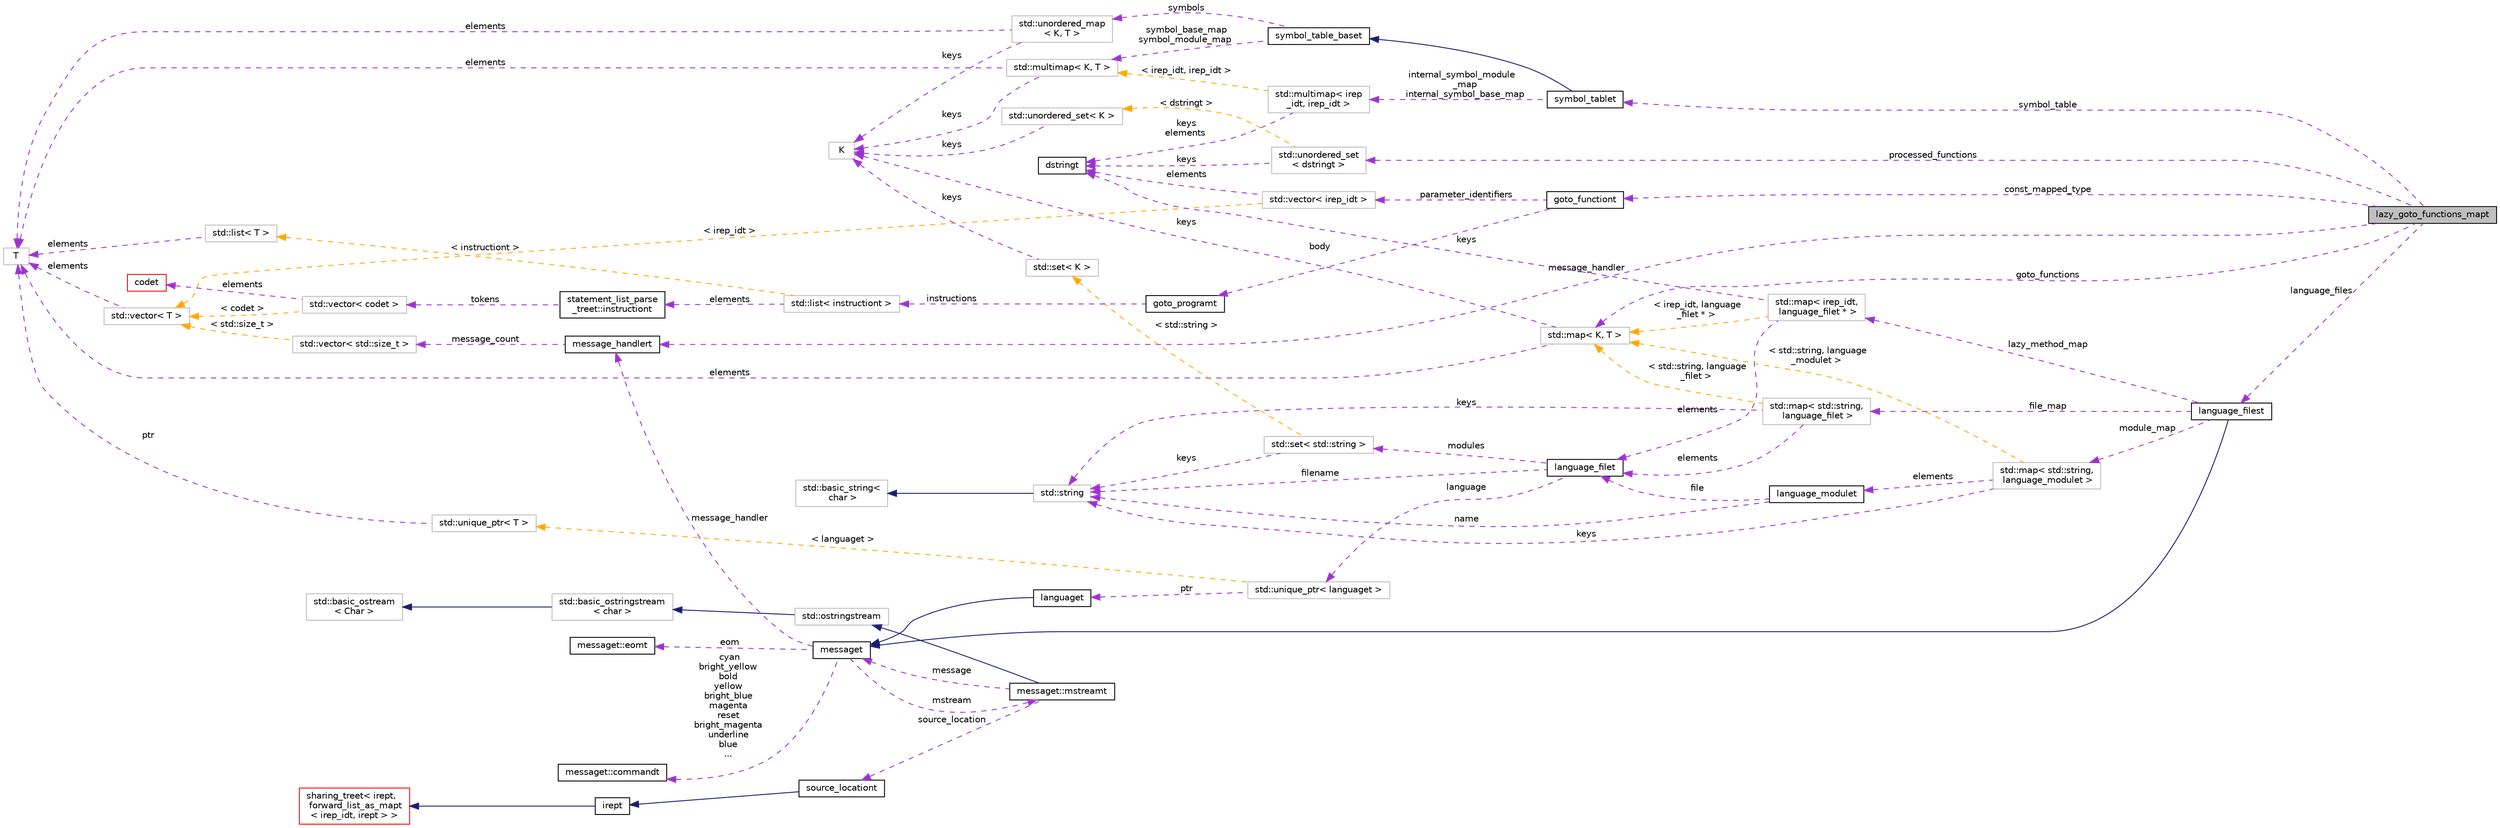 digraph "lazy_goto_functions_mapt"
{
 // LATEX_PDF_SIZE
  bgcolor="transparent";
  edge [fontname="Helvetica",fontsize="10",labelfontname="Helvetica",labelfontsize="10"];
  node [fontname="Helvetica",fontsize="10",shape=record];
  rankdir="LR";
  Node1 [label="lazy_goto_functions_mapt",height=0.2,width=0.4,color="black", fillcolor="grey75", style="filled", fontcolor="black",tooltip="Provides a wrapper for a map of lazily loaded goto_functiont."];
  Node2 -> Node1 [dir="back",color="darkorchid3",fontsize="10",style="dashed",label=" language_files" ,fontname="Helvetica"];
  Node2 [label="language_filest",height=0.2,width=0.4,color="black",URL="$classlanguage__filest.html",tooltip=" "];
  Node3 -> Node2 [dir="back",color="midnightblue",fontsize="10",style="solid",fontname="Helvetica"];
  Node3 [label="messaget",height=0.2,width=0.4,color="black",URL="$classmessaget.html",tooltip="Class that provides messages with a built-in verbosity 'level'."];
  Node4 -> Node3 [dir="back",color="darkorchid3",fontsize="10",style="dashed",label=" message_handler" ,fontname="Helvetica"];
  Node4 [label="message_handlert",height=0.2,width=0.4,color="black",URL="$classmessage__handlert.html",tooltip=" "];
  Node5 -> Node4 [dir="back",color="darkorchid3",fontsize="10",style="dashed",label=" message_count" ,fontname="Helvetica"];
  Node5 [label="std::vector\< std::size_t \>",height=0.2,width=0.4,color="grey75",tooltip=" "];
  Node6 -> Node5 [dir="back",color="orange",fontsize="10",style="dashed",label=" \< std::size_t \>" ,fontname="Helvetica"];
  Node6 [label="std::vector\< T \>",height=0.2,width=0.4,color="grey75",tooltip="STL class."];
  Node7 -> Node6 [dir="back",color="darkorchid3",fontsize="10",style="dashed",label=" elements" ,fontname="Helvetica"];
  Node7 [label="T",height=0.2,width=0.4,color="grey75",tooltip=" "];
  Node8 -> Node3 [dir="back",color="darkorchid3",fontsize="10",style="dashed",label=" cyan\nbright_yellow\nbold\nyellow\nbright_blue\nmagenta\nreset\nbright_magenta\nunderline\nblue\n..." ,fontname="Helvetica"];
  Node8 [label="messaget::commandt",height=0.2,width=0.4,color="black",URL="$classmessaget_1_1commandt.html",tooltip=" "];
  Node9 -> Node3 [dir="back",color="darkorchid3",fontsize="10",style="dashed",label=" mstream" ,fontname="Helvetica"];
  Node9 [label="messaget::mstreamt",height=0.2,width=0.4,color="black",URL="$classmessaget_1_1mstreamt.html",tooltip=" "];
  Node10 -> Node9 [dir="back",color="midnightblue",fontsize="10",style="solid",fontname="Helvetica"];
  Node10 [label="std::ostringstream",height=0.2,width=0.4,color="grey75",tooltip="STL class."];
  Node11 -> Node10 [dir="back",color="midnightblue",fontsize="10",style="solid",fontname="Helvetica"];
  Node11 [label="std::basic_ostringstream\l\< char \>",height=0.2,width=0.4,color="grey75",tooltip="STL class."];
  Node12 -> Node11 [dir="back",color="midnightblue",fontsize="10",style="solid",fontname="Helvetica"];
  Node12 [label="std::basic_ostream\l\< Char \>",height=0.2,width=0.4,color="grey75",tooltip="STL class."];
  Node3 -> Node9 [dir="back",color="darkorchid3",fontsize="10",style="dashed",label=" message" ,fontname="Helvetica"];
  Node15 -> Node9 [dir="back",color="darkorchid3",fontsize="10",style="dashed",label=" source_location" ,fontname="Helvetica"];
  Node15 [label="source_locationt",height=0.2,width=0.4,color="black",URL="$classsource__locationt.html",tooltip=" "];
  Node16 -> Node15 [dir="back",color="midnightblue",fontsize="10",style="solid",fontname="Helvetica"];
  Node16 [label="irept",height=0.2,width=0.4,color="black",URL="$classirept.html",tooltip="There are a large number of kinds of tree structured or tree-like data in CPROVER."];
  Node17 -> Node16 [dir="back",color="midnightblue",fontsize="10",style="solid",fontname="Helvetica"];
  Node17 [label="sharing_treet\< irept,\l forward_list_as_mapt\l\< irep_idt, irept \> \>",height=0.2,width=0.4,color="red",URL="$classsharing__treet.html",tooltip=" "];
  Node23 -> Node3 [dir="back",color="darkorchid3",fontsize="10",style="dashed",label=" eom" ,fontname="Helvetica"];
  Node23 [label="messaget::eomt",height=0.2,width=0.4,color="black",URL="$classmessaget_1_1eomt.html",tooltip=" "];
  Node24 -> Node2 [dir="back",color="darkorchid3",fontsize="10",style="dashed",label=" module_map" ,fontname="Helvetica"];
  Node24 [label="std::map\< std::string,\l language_modulet \>",height=0.2,width=0.4,color="grey75",tooltip=" "];
  Node25 -> Node24 [dir="back",color="darkorchid3",fontsize="10",style="dashed",label=" keys" ,fontname="Helvetica"];
  Node25 [label="std::string",height=0.2,width=0.4,color="grey75",tooltip="STL class."];
  Node26 -> Node25 [dir="back",color="midnightblue",fontsize="10",style="solid",fontname="Helvetica"];
  Node26 [label="std::basic_string\<\l char \>",height=0.2,width=0.4,color="grey75",tooltip="STL class."];
  Node27 -> Node24 [dir="back",color="darkorchid3",fontsize="10",style="dashed",label=" elements" ,fontname="Helvetica"];
  Node27 [label="language_modulet",height=0.2,width=0.4,color="black",URL="$classlanguage__modulet.html",tooltip=" "];
  Node28 -> Node27 [dir="back",color="darkorchid3",fontsize="10",style="dashed",label=" file" ,fontname="Helvetica"];
  Node28 [label="language_filet",height=0.2,width=0.4,color="black",URL="$classlanguage__filet.html",tooltip=" "];
  Node29 -> Node28 [dir="back",color="darkorchid3",fontsize="10",style="dashed",label=" language" ,fontname="Helvetica"];
  Node29 [label="std::unique_ptr\< languaget \>",height=0.2,width=0.4,color="grey75",tooltip=" "];
  Node30 -> Node29 [dir="back",color="darkorchid3",fontsize="10",style="dashed",label=" ptr" ,fontname="Helvetica"];
  Node30 [label="languaget",height=0.2,width=0.4,color="black",URL="$classlanguaget.html",tooltip=" "];
  Node3 -> Node30 [dir="back",color="midnightblue",fontsize="10",style="solid",fontname="Helvetica"];
  Node31 -> Node29 [dir="back",color="orange",fontsize="10",style="dashed",label=" \< languaget \>" ,fontname="Helvetica"];
  Node31 [label="std::unique_ptr\< T \>",height=0.2,width=0.4,color="grey75",tooltip="STL class."];
  Node7 -> Node31 [dir="back",color="darkorchid3",fontsize="10",style="dashed",label=" ptr" ,fontname="Helvetica"];
  Node32 -> Node28 [dir="back",color="darkorchid3",fontsize="10",style="dashed",label=" modules" ,fontname="Helvetica"];
  Node32 [label="std::set\< std::string \>",height=0.2,width=0.4,color="grey75",tooltip=" "];
  Node25 -> Node32 [dir="back",color="darkorchid3",fontsize="10",style="dashed",label=" keys" ,fontname="Helvetica"];
  Node33 -> Node32 [dir="back",color="orange",fontsize="10",style="dashed",label=" \< std::string \>" ,fontname="Helvetica"];
  Node33 [label="std::set\< K \>",height=0.2,width=0.4,color="grey75",tooltip="STL class."];
  Node34 -> Node33 [dir="back",color="darkorchid3",fontsize="10",style="dashed",label=" keys" ,fontname="Helvetica"];
  Node34 [label="K",height=0.2,width=0.4,color="grey75",tooltip=" "];
  Node25 -> Node28 [dir="back",color="darkorchid3",fontsize="10",style="dashed",label=" filename" ,fontname="Helvetica"];
  Node25 -> Node27 [dir="back",color="darkorchid3",fontsize="10",style="dashed",label=" name" ,fontname="Helvetica"];
  Node35 -> Node24 [dir="back",color="orange",fontsize="10",style="dashed",label=" \< std::string, language\l_modulet \>" ,fontname="Helvetica"];
  Node35 [label="std::map\< K, T \>",height=0.2,width=0.4,color="grey75",tooltip="STL class."];
  Node34 -> Node35 [dir="back",color="darkorchid3",fontsize="10",style="dashed",label=" keys" ,fontname="Helvetica"];
  Node7 -> Node35 [dir="back",color="darkorchid3",fontsize="10",style="dashed",label=" elements" ,fontname="Helvetica"];
  Node36 -> Node2 [dir="back",color="darkorchid3",fontsize="10",style="dashed",label=" file_map" ,fontname="Helvetica"];
  Node36 [label="std::map\< std::string,\l language_filet \>",height=0.2,width=0.4,color="grey75",tooltip=" "];
  Node28 -> Node36 [dir="back",color="darkorchid3",fontsize="10",style="dashed",label=" elements" ,fontname="Helvetica"];
  Node25 -> Node36 [dir="back",color="darkorchid3",fontsize="10",style="dashed",label=" keys" ,fontname="Helvetica"];
  Node35 -> Node36 [dir="back",color="orange",fontsize="10",style="dashed",label=" \< std::string, language\l_filet \>" ,fontname="Helvetica"];
  Node37 -> Node2 [dir="back",color="darkorchid3",fontsize="10",style="dashed",label=" lazy_method_map" ,fontname="Helvetica"];
  Node37 [label="std::map\< irep_idt,\l language_filet * \>",height=0.2,width=0.4,color="grey75",tooltip=" "];
  Node28 -> Node37 [dir="back",color="darkorchid3",fontsize="10",style="dashed",label=" elements" ,fontname="Helvetica"];
  Node21 -> Node37 [dir="back",color="darkorchid3",fontsize="10",style="dashed",label=" keys" ,fontname="Helvetica"];
  Node21 [label="dstringt",height=0.2,width=0.4,color="black",URL="$classdstringt.html",tooltip="dstringt has one field, an unsigned integer no which is an index into a static table of strings."];
  Node35 -> Node37 [dir="back",color="orange",fontsize="10",style="dashed",label=" \< irep_idt, language\l_filet * \>" ,fontname="Helvetica"];
  Node4 -> Node1 [dir="back",color="darkorchid3",fontsize="10",style="dashed",label=" message_handler" ,fontname="Helvetica"];
  Node38 -> Node1 [dir="back",color="darkorchid3",fontsize="10",style="dashed",label=" processed_functions" ,fontname="Helvetica"];
  Node38 [label="std::unordered_set\l\< dstringt \>",height=0.2,width=0.4,color="grey75",tooltip=" "];
  Node21 -> Node38 [dir="back",color="darkorchid3",fontsize="10",style="dashed",label=" keys" ,fontname="Helvetica"];
  Node39 -> Node38 [dir="back",color="orange",fontsize="10",style="dashed",label=" \< dstringt \>" ,fontname="Helvetica"];
  Node39 [label="std::unordered_set\< K \>",height=0.2,width=0.4,color="grey75",tooltip="STL class."];
  Node34 -> Node39 [dir="back",color="darkorchid3",fontsize="10",style="dashed",label=" keys" ,fontname="Helvetica"];
  Node35 -> Node1 [dir="back",color="darkorchid3",fontsize="10",style="dashed",label=" goto_functions" ,fontname="Helvetica"];
  Node40 -> Node1 [dir="back",color="darkorchid3",fontsize="10",style="dashed",label=" symbol_table" ,fontname="Helvetica"];
  Node40 [label="symbol_tablet",height=0.2,width=0.4,color="black",URL="$classsymbol__tablet.html",tooltip="The symbol table."];
  Node41 -> Node40 [dir="back",color="midnightblue",fontsize="10",style="solid",fontname="Helvetica"];
  Node41 [label="symbol_table_baset",height=0.2,width=0.4,color="black",URL="$classsymbol__table__baset.html",tooltip="The symbol table base class interface."];
  Node42 -> Node41 [dir="back",color="darkorchid3",fontsize="10",style="dashed",label=" symbol_base_map\nsymbol_module_map" ,fontname="Helvetica"];
  Node42 [label="std::multimap\< K, T \>",height=0.2,width=0.4,color="grey75",tooltip="STL class."];
  Node34 -> Node42 [dir="back",color="darkorchid3",fontsize="10",style="dashed",label=" keys" ,fontname="Helvetica"];
  Node7 -> Node42 [dir="back",color="darkorchid3",fontsize="10",style="dashed",label=" elements" ,fontname="Helvetica"];
  Node43 -> Node41 [dir="back",color="darkorchid3",fontsize="10",style="dashed",label=" symbols" ,fontname="Helvetica"];
  Node43 [label="std::unordered_map\l\< K, T \>",height=0.2,width=0.4,color="grey75",tooltip="STL class."];
  Node34 -> Node43 [dir="back",color="darkorchid3",fontsize="10",style="dashed",label=" keys" ,fontname="Helvetica"];
  Node7 -> Node43 [dir="back",color="darkorchid3",fontsize="10",style="dashed",label=" elements" ,fontname="Helvetica"];
  Node44 -> Node40 [dir="back",color="darkorchid3",fontsize="10",style="dashed",label=" internal_symbol_module\l_map\ninternal_symbol_base_map" ,fontname="Helvetica"];
  Node44 [label="std::multimap\< irep\l_idt, irep_idt \>",height=0.2,width=0.4,color="grey75",tooltip=" "];
  Node21 -> Node44 [dir="back",color="darkorchid3",fontsize="10",style="dashed",label=" keys\nelements" ,fontname="Helvetica"];
  Node42 -> Node44 [dir="back",color="orange",fontsize="10",style="dashed",label=" \< irep_idt, irep_idt \>" ,fontname="Helvetica"];
  Node45 -> Node1 [dir="back",color="darkorchid3",fontsize="10",style="dashed",label=" const_mapped_type" ,fontname="Helvetica"];
  Node45 [label="goto_functiont",height=0.2,width=0.4,color="black",URL="$classgoto__functiont.html",tooltip="A goto function, consisting of function body (see body) and parameter identifiers (see parameter_iden..."];
  Node46 -> Node45 [dir="back",color="darkorchid3",fontsize="10",style="dashed",label=" parameter_identifiers" ,fontname="Helvetica"];
  Node46 [label="std::vector\< irep_idt \>",height=0.2,width=0.4,color="grey75",tooltip=" "];
  Node21 -> Node46 [dir="back",color="darkorchid3",fontsize="10",style="dashed",label=" elements" ,fontname="Helvetica"];
  Node6 -> Node46 [dir="back",color="orange",fontsize="10",style="dashed",label=" \< irep_idt \>" ,fontname="Helvetica"];
  Node47 -> Node45 [dir="back",color="darkorchid3",fontsize="10",style="dashed",label=" body" ,fontname="Helvetica"];
  Node47 [label="goto_programt",height=0.2,width=0.4,color="black",URL="$classgoto__programt.html",tooltip="A generic container class for the GOTO intermediate representation of one function."];
  Node48 -> Node47 [dir="back",color="darkorchid3",fontsize="10",style="dashed",label=" instructions" ,fontname="Helvetica"];
  Node48 [label="std::list\< instructiont \>",height=0.2,width=0.4,color="grey75",tooltip=" "];
  Node49 -> Node48 [dir="back",color="darkorchid3",fontsize="10",style="dashed",label=" elements" ,fontname="Helvetica"];
  Node49 [label="statement_list_parse\l_treet::instructiont",height=0.2,width=0.4,color="black",URL="$structstatement__list__parse__treet_1_1instructiont.html",tooltip="Represents a regular Statement List instruction which consists out of one or more codet tokens."];
  Node50 -> Node49 [dir="back",color="darkorchid3",fontsize="10",style="dashed",label=" tokens" ,fontname="Helvetica"];
  Node50 [label="std::vector\< codet \>",height=0.2,width=0.4,color="grey75",tooltip=" "];
  Node51 -> Node50 [dir="back",color="darkorchid3",fontsize="10",style="dashed",label=" elements" ,fontname="Helvetica"];
  Node51 [label="codet",height=0.2,width=0.4,color="red",URL="$classcodet.html",tooltip="Data structure for representing an arbitrary statement in a program."];
  Node6 -> Node50 [dir="back",color="orange",fontsize="10",style="dashed",label=" \< codet \>" ,fontname="Helvetica"];
  Node53 -> Node48 [dir="back",color="orange",fontsize="10",style="dashed",label=" \< instructiont \>" ,fontname="Helvetica"];
  Node53 [label="std::list\< T \>",height=0.2,width=0.4,color="grey75",tooltip="STL class."];
  Node7 -> Node53 [dir="back",color="darkorchid3",fontsize="10",style="dashed",label=" elements" ,fontname="Helvetica"];
}
